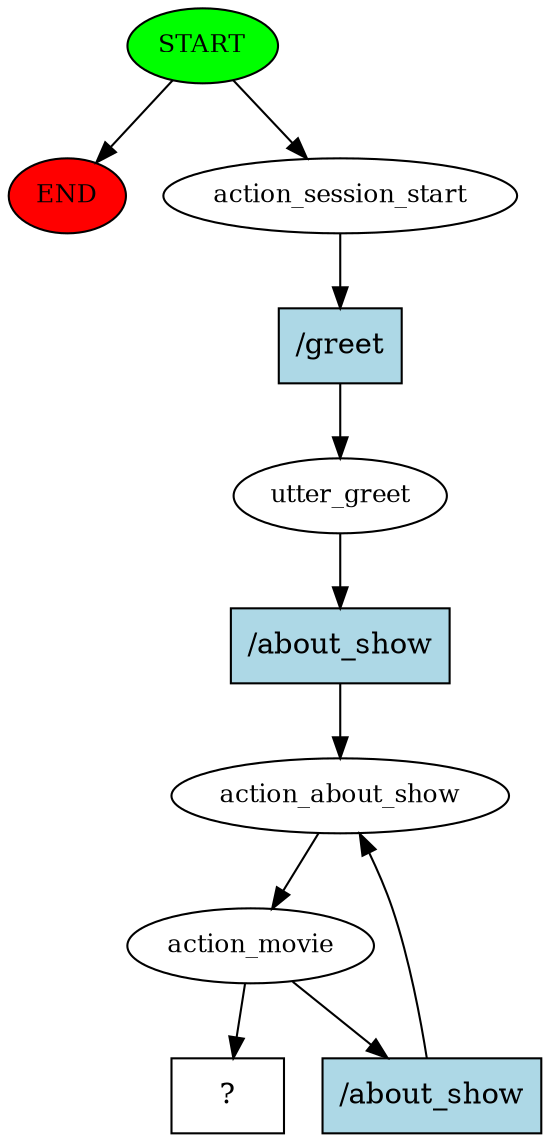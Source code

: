 digraph  {
0 [class="start active", fillcolor=green, fontsize=12, label=START, style=filled];
"-1" [class=end, fillcolor=red, fontsize=12, label=END, style=filled];
1 [class=active, fontsize=12, label=action_session_start];
2 [class=active, fontsize=12, label=utter_greet];
3 [class=active, fontsize=12, label=action_about_show];
4 [class=active, fontsize=12, label=action_movie];
9 [class="intent dashed active", label="  ?  ", shape=rect];
10 [class="intent active", fillcolor=lightblue, label="/greet", shape=rect, style=filled];
11 [class="intent active", fillcolor=lightblue, label="/about_show", shape=rect, style=filled];
12 [class="intent active", fillcolor=lightblue, label="/about_show", shape=rect, style=filled];
0 -> "-1"  [class="", key=NONE, label=""];
0 -> 1  [class=active, key=NONE, label=""];
1 -> 10  [class=active, key=0];
2 -> 11  [class=active, key=0];
3 -> 4  [class=active, key=NONE, label=""];
4 -> 9  [class=active, key=NONE, label=""];
4 -> 12  [class=active, key=0];
10 -> 2  [class=active, key=0];
11 -> 3  [class=active, key=0];
12 -> 3  [class=active, key=0];
}
